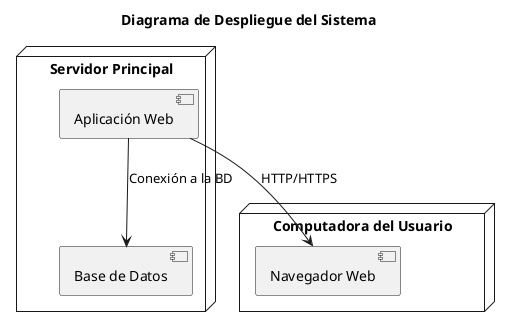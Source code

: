 @startuml "DD - Diagrama de Despliegue"

' ======== Título ========
title "Diagrama de Despliegue del Sistema"

' === Sección de Servidores ===
node "Servidor Principal" {
    [Aplicación Web]
    [Base de Datos]
}

node "Computadora del Usuario" {
    [Navegador Web]
}

' === Conexiones ===
[Aplicación Web] --> [Navegador Web] : HTTP/HTTPS
[Aplicación Web] --> [Base de Datos] : Conexión a la BD

@enduml
